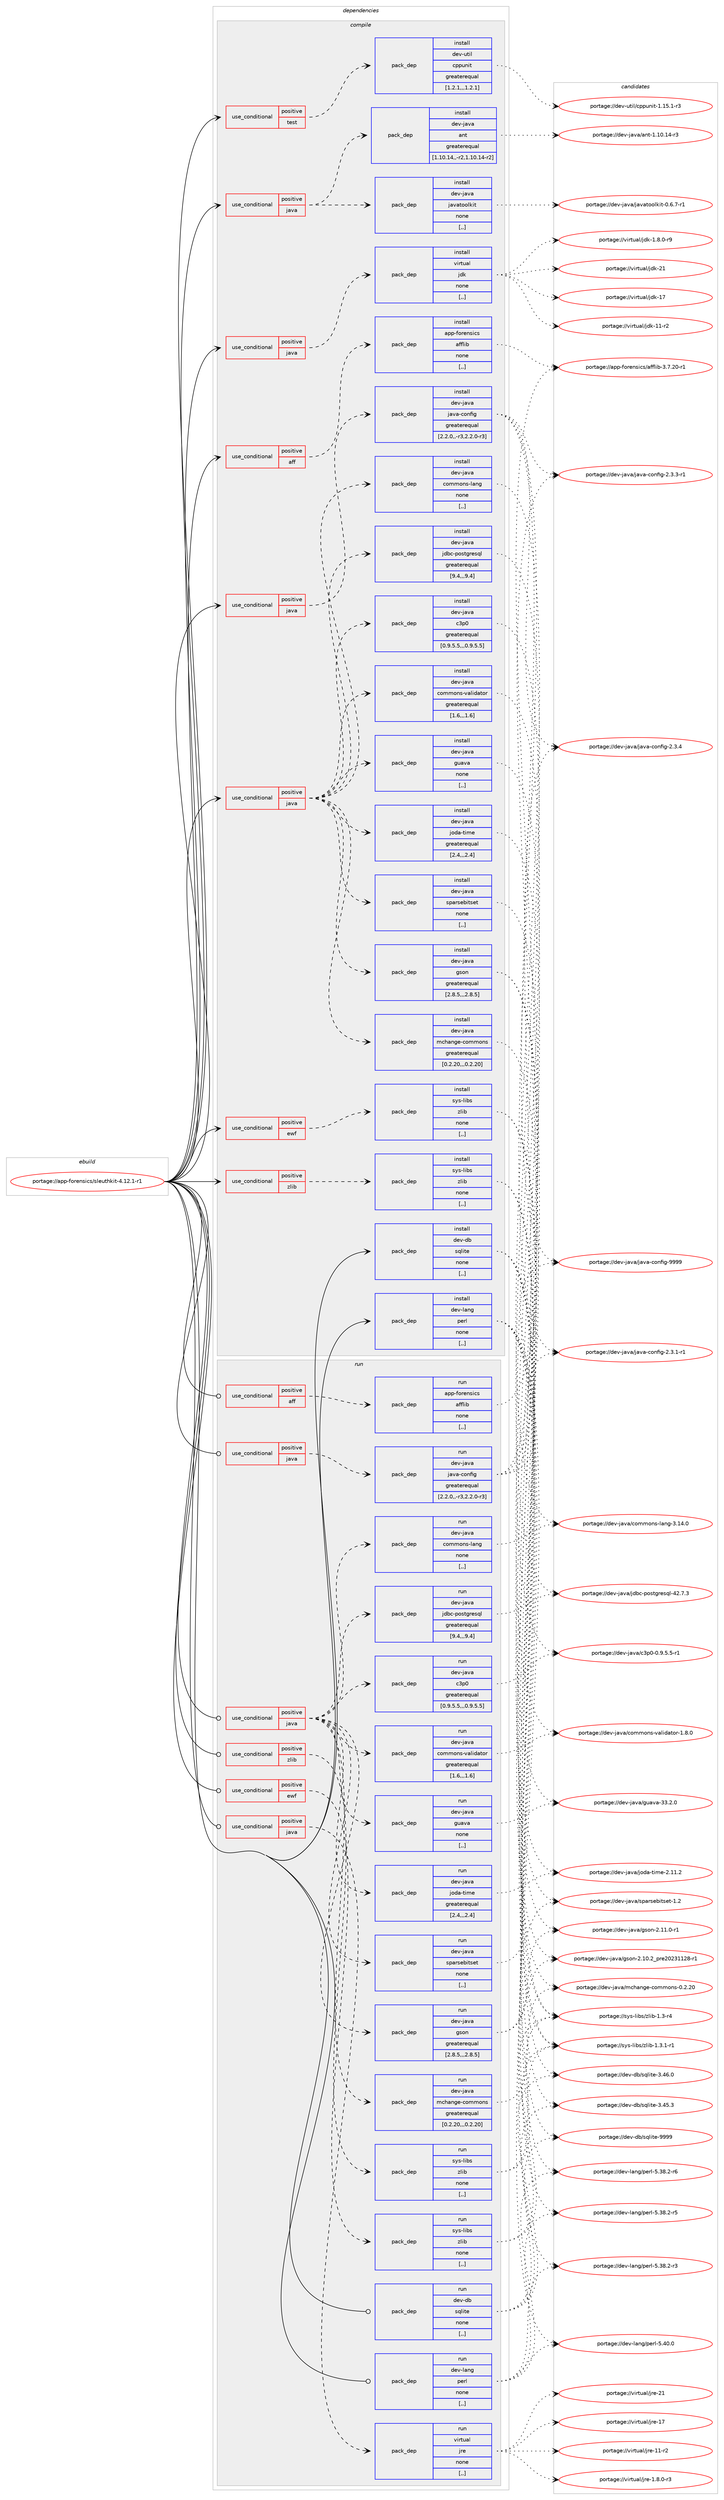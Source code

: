 digraph prolog {

# *************
# Graph options
# *************

newrank=true;
concentrate=true;
compound=true;
graph [rankdir=LR,fontname=Helvetica,fontsize=10,ranksep=1.5];#, ranksep=2.5, nodesep=0.2];
edge  [arrowhead=vee];
node  [fontname=Helvetica,fontsize=10];

# **********
# The ebuild
# **********

subgraph cluster_leftcol {
color=gray;
rank=same;
label=<<i>ebuild</i>>;
id [label="portage://app-forensics/sleuthkit-4.12.1-r1", color=red, width=4, href="../app-forensics/sleuthkit-4.12.1-r1.svg"];
}

# ****************
# The dependencies
# ****************

subgraph cluster_midcol {
color=gray;
label=<<i>dependencies</i>>;
subgraph cluster_compile {
fillcolor="#eeeeee";
style=filled;
label=<<i>compile</i>>;
subgraph cond10599 {
dependency35868 [label=<<TABLE BORDER="0" CELLBORDER="1" CELLSPACING="0" CELLPADDING="4"><TR><TD ROWSPAN="3" CELLPADDING="10">use_conditional</TD></TR><TR><TD>positive</TD></TR><TR><TD>aff</TD></TR></TABLE>>, shape=none, color=red];
subgraph pack24916 {
dependency35869 [label=<<TABLE BORDER="0" CELLBORDER="1" CELLSPACING="0" CELLPADDING="4" WIDTH="220"><TR><TD ROWSPAN="6" CELLPADDING="30">pack_dep</TD></TR><TR><TD WIDTH="110">install</TD></TR><TR><TD>app-forensics</TD></TR><TR><TD>afflib</TD></TR><TR><TD>none</TD></TR><TR><TD>[,,]</TD></TR></TABLE>>, shape=none, color=blue];
}
dependency35868:e -> dependency35869:w [weight=20,style="dashed",arrowhead="vee"];
}
id:e -> dependency35868:w [weight=20,style="solid",arrowhead="vee"];
subgraph cond10600 {
dependency35870 [label=<<TABLE BORDER="0" CELLBORDER="1" CELLSPACING="0" CELLPADDING="4"><TR><TD ROWSPAN="3" CELLPADDING="10">use_conditional</TD></TR><TR><TD>positive</TD></TR><TR><TD>ewf</TD></TR></TABLE>>, shape=none, color=red];
subgraph pack24917 {
dependency35871 [label=<<TABLE BORDER="0" CELLBORDER="1" CELLSPACING="0" CELLPADDING="4" WIDTH="220"><TR><TD ROWSPAN="6" CELLPADDING="30">pack_dep</TD></TR><TR><TD WIDTH="110">install</TD></TR><TR><TD>sys-libs</TD></TR><TR><TD>zlib</TD></TR><TR><TD>none</TD></TR><TR><TD>[,,]</TD></TR></TABLE>>, shape=none, color=blue];
}
dependency35870:e -> dependency35871:w [weight=20,style="dashed",arrowhead="vee"];
}
id:e -> dependency35870:w [weight=20,style="solid",arrowhead="vee"];
subgraph cond10601 {
dependency35872 [label=<<TABLE BORDER="0" CELLBORDER="1" CELLSPACING="0" CELLPADDING="4"><TR><TD ROWSPAN="3" CELLPADDING="10">use_conditional</TD></TR><TR><TD>positive</TD></TR><TR><TD>java</TD></TR></TABLE>>, shape=none, color=red];
subgraph pack24918 {
dependency35873 [label=<<TABLE BORDER="0" CELLBORDER="1" CELLSPACING="0" CELLPADDING="4" WIDTH="220"><TR><TD ROWSPAN="6" CELLPADDING="30">pack_dep</TD></TR><TR><TD WIDTH="110">install</TD></TR><TR><TD>dev-java</TD></TR><TR><TD>ant</TD></TR><TR><TD>greaterequal</TD></TR><TR><TD>[1.10.14,,-r2,1.10.14-r2]</TD></TR></TABLE>>, shape=none, color=blue];
}
dependency35872:e -> dependency35873:w [weight=20,style="dashed",arrowhead="vee"];
subgraph pack24919 {
dependency35874 [label=<<TABLE BORDER="0" CELLBORDER="1" CELLSPACING="0" CELLPADDING="4" WIDTH="220"><TR><TD ROWSPAN="6" CELLPADDING="30">pack_dep</TD></TR><TR><TD WIDTH="110">install</TD></TR><TR><TD>dev-java</TD></TR><TR><TD>javatoolkit</TD></TR><TR><TD>none</TD></TR><TR><TD>[,,]</TD></TR></TABLE>>, shape=none, color=blue];
}
dependency35872:e -> dependency35874:w [weight=20,style="dashed",arrowhead="vee"];
}
id:e -> dependency35872:w [weight=20,style="solid",arrowhead="vee"];
subgraph cond10602 {
dependency35875 [label=<<TABLE BORDER="0" CELLBORDER="1" CELLSPACING="0" CELLPADDING="4"><TR><TD ROWSPAN="3" CELLPADDING="10">use_conditional</TD></TR><TR><TD>positive</TD></TR><TR><TD>java</TD></TR></TABLE>>, shape=none, color=red];
subgraph pack24920 {
dependency35876 [label=<<TABLE BORDER="0" CELLBORDER="1" CELLSPACING="0" CELLPADDING="4" WIDTH="220"><TR><TD ROWSPAN="6" CELLPADDING="30">pack_dep</TD></TR><TR><TD WIDTH="110">install</TD></TR><TR><TD>dev-java</TD></TR><TR><TD>c3p0</TD></TR><TR><TD>greaterequal</TD></TR><TR><TD>[0.9.5.5,,,0.9.5.5]</TD></TR></TABLE>>, shape=none, color=blue];
}
dependency35875:e -> dependency35876:w [weight=20,style="dashed",arrowhead="vee"];
subgraph pack24921 {
dependency35877 [label=<<TABLE BORDER="0" CELLBORDER="1" CELLSPACING="0" CELLPADDING="4" WIDTH="220"><TR><TD ROWSPAN="6" CELLPADDING="30">pack_dep</TD></TR><TR><TD WIDTH="110">install</TD></TR><TR><TD>dev-java</TD></TR><TR><TD>commons-lang</TD></TR><TR><TD>none</TD></TR><TR><TD>[,,]</TD></TR></TABLE>>, shape=none, color=blue];
}
dependency35875:e -> dependency35877:w [weight=20,style="dashed",arrowhead="vee"];
subgraph pack24922 {
dependency35878 [label=<<TABLE BORDER="0" CELLBORDER="1" CELLSPACING="0" CELLPADDING="4" WIDTH="220"><TR><TD ROWSPAN="6" CELLPADDING="30">pack_dep</TD></TR><TR><TD WIDTH="110">install</TD></TR><TR><TD>dev-java</TD></TR><TR><TD>commons-validator</TD></TR><TR><TD>greaterequal</TD></TR><TR><TD>[1.6,,,1.6]</TD></TR></TABLE>>, shape=none, color=blue];
}
dependency35875:e -> dependency35878:w [weight=20,style="dashed",arrowhead="vee"];
subgraph pack24923 {
dependency35879 [label=<<TABLE BORDER="0" CELLBORDER="1" CELLSPACING="0" CELLPADDING="4" WIDTH="220"><TR><TD ROWSPAN="6" CELLPADDING="30">pack_dep</TD></TR><TR><TD WIDTH="110">install</TD></TR><TR><TD>dev-java</TD></TR><TR><TD>gson</TD></TR><TR><TD>greaterequal</TD></TR><TR><TD>[2.8.5,,,2.8.5]</TD></TR></TABLE>>, shape=none, color=blue];
}
dependency35875:e -> dependency35879:w [weight=20,style="dashed",arrowhead="vee"];
subgraph pack24924 {
dependency35880 [label=<<TABLE BORDER="0" CELLBORDER="1" CELLSPACING="0" CELLPADDING="4" WIDTH="220"><TR><TD ROWSPAN="6" CELLPADDING="30">pack_dep</TD></TR><TR><TD WIDTH="110">install</TD></TR><TR><TD>dev-java</TD></TR><TR><TD>guava</TD></TR><TR><TD>none</TD></TR><TR><TD>[,,]</TD></TR></TABLE>>, shape=none, color=blue];
}
dependency35875:e -> dependency35880:w [weight=20,style="dashed",arrowhead="vee"];
subgraph pack24925 {
dependency35881 [label=<<TABLE BORDER="0" CELLBORDER="1" CELLSPACING="0" CELLPADDING="4" WIDTH="220"><TR><TD ROWSPAN="6" CELLPADDING="30">pack_dep</TD></TR><TR><TD WIDTH="110">install</TD></TR><TR><TD>dev-java</TD></TR><TR><TD>jdbc-postgresql</TD></TR><TR><TD>greaterequal</TD></TR><TR><TD>[9.4,,,9.4]</TD></TR></TABLE>>, shape=none, color=blue];
}
dependency35875:e -> dependency35881:w [weight=20,style="dashed",arrowhead="vee"];
subgraph pack24926 {
dependency35882 [label=<<TABLE BORDER="0" CELLBORDER="1" CELLSPACING="0" CELLPADDING="4" WIDTH="220"><TR><TD ROWSPAN="6" CELLPADDING="30">pack_dep</TD></TR><TR><TD WIDTH="110">install</TD></TR><TR><TD>dev-java</TD></TR><TR><TD>joda-time</TD></TR><TR><TD>greaterequal</TD></TR><TR><TD>[2.4,,,2.4]</TD></TR></TABLE>>, shape=none, color=blue];
}
dependency35875:e -> dependency35882:w [weight=20,style="dashed",arrowhead="vee"];
subgraph pack24927 {
dependency35883 [label=<<TABLE BORDER="0" CELLBORDER="1" CELLSPACING="0" CELLPADDING="4" WIDTH="220"><TR><TD ROWSPAN="6" CELLPADDING="30">pack_dep</TD></TR><TR><TD WIDTH="110">install</TD></TR><TR><TD>dev-java</TD></TR><TR><TD>mchange-commons</TD></TR><TR><TD>greaterequal</TD></TR><TR><TD>[0.2.20,,,0.2.20]</TD></TR></TABLE>>, shape=none, color=blue];
}
dependency35875:e -> dependency35883:w [weight=20,style="dashed",arrowhead="vee"];
subgraph pack24928 {
dependency35884 [label=<<TABLE BORDER="0" CELLBORDER="1" CELLSPACING="0" CELLPADDING="4" WIDTH="220"><TR><TD ROWSPAN="6" CELLPADDING="30">pack_dep</TD></TR><TR><TD WIDTH="110">install</TD></TR><TR><TD>dev-java</TD></TR><TR><TD>sparsebitset</TD></TR><TR><TD>none</TD></TR><TR><TD>[,,]</TD></TR></TABLE>>, shape=none, color=blue];
}
dependency35875:e -> dependency35884:w [weight=20,style="dashed",arrowhead="vee"];
}
id:e -> dependency35875:w [weight=20,style="solid",arrowhead="vee"];
subgraph cond10603 {
dependency35885 [label=<<TABLE BORDER="0" CELLBORDER="1" CELLSPACING="0" CELLPADDING="4"><TR><TD ROWSPAN="3" CELLPADDING="10">use_conditional</TD></TR><TR><TD>positive</TD></TR><TR><TD>java</TD></TR></TABLE>>, shape=none, color=red];
subgraph pack24929 {
dependency35886 [label=<<TABLE BORDER="0" CELLBORDER="1" CELLSPACING="0" CELLPADDING="4" WIDTH="220"><TR><TD ROWSPAN="6" CELLPADDING="30">pack_dep</TD></TR><TR><TD WIDTH="110">install</TD></TR><TR><TD>dev-java</TD></TR><TR><TD>java-config</TD></TR><TR><TD>greaterequal</TD></TR><TR><TD>[2.2.0,,-r3,2.2.0-r3]</TD></TR></TABLE>>, shape=none, color=blue];
}
dependency35885:e -> dependency35886:w [weight=20,style="dashed",arrowhead="vee"];
}
id:e -> dependency35885:w [weight=20,style="solid",arrowhead="vee"];
subgraph cond10604 {
dependency35887 [label=<<TABLE BORDER="0" CELLBORDER="1" CELLSPACING="0" CELLPADDING="4"><TR><TD ROWSPAN="3" CELLPADDING="10">use_conditional</TD></TR><TR><TD>positive</TD></TR><TR><TD>java</TD></TR></TABLE>>, shape=none, color=red];
subgraph pack24930 {
dependency35888 [label=<<TABLE BORDER="0" CELLBORDER="1" CELLSPACING="0" CELLPADDING="4" WIDTH="220"><TR><TD ROWSPAN="6" CELLPADDING="30">pack_dep</TD></TR><TR><TD WIDTH="110">install</TD></TR><TR><TD>virtual</TD></TR><TR><TD>jdk</TD></TR><TR><TD>none</TD></TR><TR><TD>[,,]</TD></TR></TABLE>>, shape=none, color=blue];
}
dependency35887:e -> dependency35888:w [weight=20,style="dashed",arrowhead="vee"];
}
id:e -> dependency35887:w [weight=20,style="solid",arrowhead="vee"];
subgraph cond10605 {
dependency35889 [label=<<TABLE BORDER="0" CELLBORDER="1" CELLSPACING="0" CELLPADDING="4"><TR><TD ROWSPAN="3" CELLPADDING="10">use_conditional</TD></TR><TR><TD>positive</TD></TR><TR><TD>test</TD></TR></TABLE>>, shape=none, color=red];
subgraph pack24931 {
dependency35890 [label=<<TABLE BORDER="0" CELLBORDER="1" CELLSPACING="0" CELLPADDING="4" WIDTH="220"><TR><TD ROWSPAN="6" CELLPADDING="30">pack_dep</TD></TR><TR><TD WIDTH="110">install</TD></TR><TR><TD>dev-util</TD></TR><TR><TD>cppunit</TD></TR><TR><TD>greaterequal</TD></TR><TR><TD>[1.2.1,,,1.2.1]</TD></TR></TABLE>>, shape=none, color=blue];
}
dependency35889:e -> dependency35890:w [weight=20,style="dashed",arrowhead="vee"];
}
id:e -> dependency35889:w [weight=20,style="solid",arrowhead="vee"];
subgraph cond10606 {
dependency35891 [label=<<TABLE BORDER="0" CELLBORDER="1" CELLSPACING="0" CELLPADDING="4"><TR><TD ROWSPAN="3" CELLPADDING="10">use_conditional</TD></TR><TR><TD>positive</TD></TR><TR><TD>zlib</TD></TR></TABLE>>, shape=none, color=red];
subgraph pack24932 {
dependency35892 [label=<<TABLE BORDER="0" CELLBORDER="1" CELLSPACING="0" CELLPADDING="4" WIDTH="220"><TR><TD ROWSPAN="6" CELLPADDING="30">pack_dep</TD></TR><TR><TD WIDTH="110">install</TD></TR><TR><TD>sys-libs</TD></TR><TR><TD>zlib</TD></TR><TR><TD>none</TD></TR><TR><TD>[,,]</TD></TR></TABLE>>, shape=none, color=blue];
}
dependency35891:e -> dependency35892:w [weight=20,style="dashed",arrowhead="vee"];
}
id:e -> dependency35891:w [weight=20,style="solid",arrowhead="vee"];
subgraph pack24933 {
dependency35893 [label=<<TABLE BORDER="0" CELLBORDER="1" CELLSPACING="0" CELLPADDING="4" WIDTH="220"><TR><TD ROWSPAN="6" CELLPADDING="30">pack_dep</TD></TR><TR><TD WIDTH="110">install</TD></TR><TR><TD>dev-db</TD></TR><TR><TD>sqlite</TD></TR><TR><TD>none</TD></TR><TR><TD>[,,]</TD></TR></TABLE>>, shape=none, color=blue];
}
id:e -> dependency35893:w [weight=20,style="solid",arrowhead="vee"];
subgraph pack24934 {
dependency35894 [label=<<TABLE BORDER="0" CELLBORDER="1" CELLSPACING="0" CELLPADDING="4" WIDTH="220"><TR><TD ROWSPAN="6" CELLPADDING="30">pack_dep</TD></TR><TR><TD WIDTH="110">install</TD></TR><TR><TD>dev-lang</TD></TR><TR><TD>perl</TD></TR><TR><TD>none</TD></TR><TR><TD>[,,]</TD></TR></TABLE>>, shape=none, color=blue];
}
id:e -> dependency35894:w [weight=20,style="solid",arrowhead="vee"];
}
subgraph cluster_compileandrun {
fillcolor="#eeeeee";
style=filled;
label=<<i>compile and run</i>>;
}
subgraph cluster_run {
fillcolor="#eeeeee";
style=filled;
label=<<i>run</i>>;
subgraph cond10607 {
dependency35895 [label=<<TABLE BORDER="0" CELLBORDER="1" CELLSPACING="0" CELLPADDING="4"><TR><TD ROWSPAN="3" CELLPADDING="10">use_conditional</TD></TR><TR><TD>positive</TD></TR><TR><TD>aff</TD></TR></TABLE>>, shape=none, color=red];
subgraph pack24935 {
dependency35896 [label=<<TABLE BORDER="0" CELLBORDER="1" CELLSPACING="0" CELLPADDING="4" WIDTH="220"><TR><TD ROWSPAN="6" CELLPADDING="30">pack_dep</TD></TR><TR><TD WIDTH="110">run</TD></TR><TR><TD>app-forensics</TD></TR><TR><TD>afflib</TD></TR><TR><TD>none</TD></TR><TR><TD>[,,]</TD></TR></TABLE>>, shape=none, color=blue];
}
dependency35895:e -> dependency35896:w [weight=20,style="dashed",arrowhead="vee"];
}
id:e -> dependency35895:w [weight=20,style="solid",arrowhead="odot"];
subgraph cond10608 {
dependency35897 [label=<<TABLE BORDER="0" CELLBORDER="1" CELLSPACING="0" CELLPADDING="4"><TR><TD ROWSPAN="3" CELLPADDING="10">use_conditional</TD></TR><TR><TD>positive</TD></TR><TR><TD>ewf</TD></TR></TABLE>>, shape=none, color=red];
subgraph pack24936 {
dependency35898 [label=<<TABLE BORDER="0" CELLBORDER="1" CELLSPACING="0" CELLPADDING="4" WIDTH="220"><TR><TD ROWSPAN="6" CELLPADDING="30">pack_dep</TD></TR><TR><TD WIDTH="110">run</TD></TR><TR><TD>sys-libs</TD></TR><TR><TD>zlib</TD></TR><TR><TD>none</TD></TR><TR><TD>[,,]</TD></TR></TABLE>>, shape=none, color=blue];
}
dependency35897:e -> dependency35898:w [weight=20,style="dashed",arrowhead="vee"];
}
id:e -> dependency35897:w [weight=20,style="solid",arrowhead="odot"];
subgraph cond10609 {
dependency35899 [label=<<TABLE BORDER="0" CELLBORDER="1" CELLSPACING="0" CELLPADDING="4"><TR><TD ROWSPAN="3" CELLPADDING="10">use_conditional</TD></TR><TR><TD>positive</TD></TR><TR><TD>java</TD></TR></TABLE>>, shape=none, color=red];
subgraph pack24937 {
dependency35900 [label=<<TABLE BORDER="0" CELLBORDER="1" CELLSPACING="0" CELLPADDING="4" WIDTH="220"><TR><TD ROWSPAN="6" CELLPADDING="30">pack_dep</TD></TR><TR><TD WIDTH="110">run</TD></TR><TR><TD>dev-java</TD></TR><TR><TD>c3p0</TD></TR><TR><TD>greaterequal</TD></TR><TR><TD>[0.9.5.5,,,0.9.5.5]</TD></TR></TABLE>>, shape=none, color=blue];
}
dependency35899:e -> dependency35900:w [weight=20,style="dashed",arrowhead="vee"];
subgraph pack24938 {
dependency35901 [label=<<TABLE BORDER="0" CELLBORDER="1" CELLSPACING="0" CELLPADDING="4" WIDTH="220"><TR><TD ROWSPAN="6" CELLPADDING="30">pack_dep</TD></TR><TR><TD WIDTH="110">run</TD></TR><TR><TD>dev-java</TD></TR><TR><TD>commons-lang</TD></TR><TR><TD>none</TD></TR><TR><TD>[,,]</TD></TR></TABLE>>, shape=none, color=blue];
}
dependency35899:e -> dependency35901:w [weight=20,style="dashed",arrowhead="vee"];
subgraph pack24939 {
dependency35902 [label=<<TABLE BORDER="0" CELLBORDER="1" CELLSPACING="0" CELLPADDING="4" WIDTH="220"><TR><TD ROWSPAN="6" CELLPADDING="30">pack_dep</TD></TR><TR><TD WIDTH="110">run</TD></TR><TR><TD>dev-java</TD></TR><TR><TD>commons-validator</TD></TR><TR><TD>greaterequal</TD></TR><TR><TD>[1.6,,,1.6]</TD></TR></TABLE>>, shape=none, color=blue];
}
dependency35899:e -> dependency35902:w [weight=20,style="dashed",arrowhead="vee"];
subgraph pack24940 {
dependency35903 [label=<<TABLE BORDER="0" CELLBORDER="1" CELLSPACING="0" CELLPADDING="4" WIDTH="220"><TR><TD ROWSPAN="6" CELLPADDING="30">pack_dep</TD></TR><TR><TD WIDTH="110">run</TD></TR><TR><TD>dev-java</TD></TR><TR><TD>gson</TD></TR><TR><TD>greaterequal</TD></TR><TR><TD>[2.8.5,,,2.8.5]</TD></TR></TABLE>>, shape=none, color=blue];
}
dependency35899:e -> dependency35903:w [weight=20,style="dashed",arrowhead="vee"];
subgraph pack24941 {
dependency35904 [label=<<TABLE BORDER="0" CELLBORDER="1" CELLSPACING="0" CELLPADDING="4" WIDTH="220"><TR><TD ROWSPAN="6" CELLPADDING="30">pack_dep</TD></TR><TR><TD WIDTH="110">run</TD></TR><TR><TD>dev-java</TD></TR><TR><TD>guava</TD></TR><TR><TD>none</TD></TR><TR><TD>[,,]</TD></TR></TABLE>>, shape=none, color=blue];
}
dependency35899:e -> dependency35904:w [weight=20,style="dashed",arrowhead="vee"];
subgraph pack24942 {
dependency35905 [label=<<TABLE BORDER="0" CELLBORDER="1" CELLSPACING="0" CELLPADDING="4" WIDTH="220"><TR><TD ROWSPAN="6" CELLPADDING="30">pack_dep</TD></TR><TR><TD WIDTH="110">run</TD></TR><TR><TD>dev-java</TD></TR><TR><TD>jdbc-postgresql</TD></TR><TR><TD>greaterequal</TD></TR><TR><TD>[9.4,,,9.4]</TD></TR></TABLE>>, shape=none, color=blue];
}
dependency35899:e -> dependency35905:w [weight=20,style="dashed",arrowhead="vee"];
subgraph pack24943 {
dependency35906 [label=<<TABLE BORDER="0" CELLBORDER="1" CELLSPACING="0" CELLPADDING="4" WIDTH="220"><TR><TD ROWSPAN="6" CELLPADDING="30">pack_dep</TD></TR><TR><TD WIDTH="110">run</TD></TR><TR><TD>dev-java</TD></TR><TR><TD>joda-time</TD></TR><TR><TD>greaterequal</TD></TR><TR><TD>[2.4,,,2.4]</TD></TR></TABLE>>, shape=none, color=blue];
}
dependency35899:e -> dependency35906:w [weight=20,style="dashed",arrowhead="vee"];
subgraph pack24944 {
dependency35907 [label=<<TABLE BORDER="0" CELLBORDER="1" CELLSPACING="0" CELLPADDING="4" WIDTH="220"><TR><TD ROWSPAN="6" CELLPADDING="30">pack_dep</TD></TR><TR><TD WIDTH="110">run</TD></TR><TR><TD>dev-java</TD></TR><TR><TD>mchange-commons</TD></TR><TR><TD>greaterequal</TD></TR><TR><TD>[0.2.20,,,0.2.20]</TD></TR></TABLE>>, shape=none, color=blue];
}
dependency35899:e -> dependency35907:w [weight=20,style="dashed",arrowhead="vee"];
subgraph pack24945 {
dependency35908 [label=<<TABLE BORDER="0" CELLBORDER="1" CELLSPACING="0" CELLPADDING="4" WIDTH="220"><TR><TD ROWSPAN="6" CELLPADDING="30">pack_dep</TD></TR><TR><TD WIDTH="110">run</TD></TR><TR><TD>dev-java</TD></TR><TR><TD>sparsebitset</TD></TR><TR><TD>none</TD></TR><TR><TD>[,,]</TD></TR></TABLE>>, shape=none, color=blue];
}
dependency35899:e -> dependency35908:w [weight=20,style="dashed",arrowhead="vee"];
}
id:e -> dependency35899:w [weight=20,style="solid",arrowhead="odot"];
subgraph cond10610 {
dependency35909 [label=<<TABLE BORDER="0" CELLBORDER="1" CELLSPACING="0" CELLPADDING="4"><TR><TD ROWSPAN="3" CELLPADDING="10">use_conditional</TD></TR><TR><TD>positive</TD></TR><TR><TD>java</TD></TR></TABLE>>, shape=none, color=red];
subgraph pack24946 {
dependency35910 [label=<<TABLE BORDER="0" CELLBORDER="1" CELLSPACING="0" CELLPADDING="4" WIDTH="220"><TR><TD ROWSPAN="6" CELLPADDING="30">pack_dep</TD></TR><TR><TD WIDTH="110">run</TD></TR><TR><TD>dev-java</TD></TR><TR><TD>java-config</TD></TR><TR><TD>greaterequal</TD></TR><TR><TD>[2.2.0,,-r3,2.2.0-r3]</TD></TR></TABLE>>, shape=none, color=blue];
}
dependency35909:e -> dependency35910:w [weight=20,style="dashed",arrowhead="vee"];
}
id:e -> dependency35909:w [weight=20,style="solid",arrowhead="odot"];
subgraph cond10611 {
dependency35911 [label=<<TABLE BORDER="0" CELLBORDER="1" CELLSPACING="0" CELLPADDING="4"><TR><TD ROWSPAN="3" CELLPADDING="10">use_conditional</TD></TR><TR><TD>positive</TD></TR><TR><TD>java</TD></TR></TABLE>>, shape=none, color=red];
subgraph pack24947 {
dependency35912 [label=<<TABLE BORDER="0" CELLBORDER="1" CELLSPACING="0" CELLPADDING="4" WIDTH="220"><TR><TD ROWSPAN="6" CELLPADDING="30">pack_dep</TD></TR><TR><TD WIDTH="110">run</TD></TR><TR><TD>virtual</TD></TR><TR><TD>jre</TD></TR><TR><TD>none</TD></TR><TR><TD>[,,]</TD></TR></TABLE>>, shape=none, color=blue];
}
dependency35911:e -> dependency35912:w [weight=20,style="dashed",arrowhead="vee"];
}
id:e -> dependency35911:w [weight=20,style="solid",arrowhead="odot"];
subgraph cond10612 {
dependency35913 [label=<<TABLE BORDER="0" CELLBORDER="1" CELLSPACING="0" CELLPADDING="4"><TR><TD ROWSPAN="3" CELLPADDING="10">use_conditional</TD></TR><TR><TD>positive</TD></TR><TR><TD>zlib</TD></TR></TABLE>>, shape=none, color=red];
subgraph pack24948 {
dependency35914 [label=<<TABLE BORDER="0" CELLBORDER="1" CELLSPACING="0" CELLPADDING="4" WIDTH="220"><TR><TD ROWSPAN="6" CELLPADDING="30">pack_dep</TD></TR><TR><TD WIDTH="110">run</TD></TR><TR><TD>sys-libs</TD></TR><TR><TD>zlib</TD></TR><TR><TD>none</TD></TR><TR><TD>[,,]</TD></TR></TABLE>>, shape=none, color=blue];
}
dependency35913:e -> dependency35914:w [weight=20,style="dashed",arrowhead="vee"];
}
id:e -> dependency35913:w [weight=20,style="solid",arrowhead="odot"];
subgraph pack24949 {
dependency35915 [label=<<TABLE BORDER="0" CELLBORDER="1" CELLSPACING="0" CELLPADDING="4" WIDTH="220"><TR><TD ROWSPAN="6" CELLPADDING="30">pack_dep</TD></TR><TR><TD WIDTH="110">run</TD></TR><TR><TD>dev-db</TD></TR><TR><TD>sqlite</TD></TR><TR><TD>none</TD></TR><TR><TD>[,,]</TD></TR></TABLE>>, shape=none, color=blue];
}
id:e -> dependency35915:w [weight=20,style="solid",arrowhead="odot"];
subgraph pack24950 {
dependency35916 [label=<<TABLE BORDER="0" CELLBORDER="1" CELLSPACING="0" CELLPADDING="4" WIDTH="220"><TR><TD ROWSPAN="6" CELLPADDING="30">pack_dep</TD></TR><TR><TD WIDTH="110">run</TD></TR><TR><TD>dev-lang</TD></TR><TR><TD>perl</TD></TR><TR><TD>none</TD></TR><TR><TD>[,,]</TD></TR></TABLE>>, shape=none, color=blue];
}
id:e -> dependency35916:w [weight=20,style="solid",arrowhead="odot"];
}
}

# **************
# The candidates
# **************

subgraph cluster_choices {
rank=same;
color=gray;
label=<<i>candidates</i>>;

subgraph choice24916 {
color=black;
nodesep=1;
choice971121124510211111410111011510599115479710210210810598455146554650484511449 [label="portage://app-forensics/afflib-3.7.20-r1", color=red, width=4,href="../app-forensics/afflib-3.7.20-r1.svg"];
dependency35869:e -> choice971121124510211111410111011510599115479710210210810598455146554650484511449:w [style=dotted,weight="100"];
}
subgraph choice24917 {
color=black;
nodesep=1;
choice115121115451081059811547122108105984549465146494511449 [label="portage://sys-libs/zlib-1.3.1-r1", color=red, width=4,href="../sys-libs/zlib-1.3.1-r1.svg"];
choice11512111545108105981154712210810598454946514511452 [label="portage://sys-libs/zlib-1.3-r4", color=red, width=4,href="../sys-libs/zlib-1.3-r4.svg"];
dependency35871:e -> choice115121115451081059811547122108105984549465146494511449:w [style=dotted,weight="100"];
dependency35871:e -> choice11512111545108105981154712210810598454946514511452:w [style=dotted,weight="100"];
}
subgraph choice24918 {
color=black;
nodesep=1;
choice100101118451069711897479711011645494649484649524511451 [label="portage://dev-java/ant-1.10.14-r3", color=red, width=4,href="../dev-java/ant-1.10.14-r3.svg"];
dependency35873:e -> choice100101118451069711897479711011645494649484649524511451:w [style=dotted,weight="100"];
}
subgraph choice24919 {
color=black;
nodesep=1;
choice1001011184510697118974710697118971161111111081071051164548465446554511449 [label="portage://dev-java/javatoolkit-0.6.7-r1", color=red, width=4,href="../dev-java/javatoolkit-0.6.7-r1.svg"];
dependency35874:e -> choice1001011184510697118974710697118971161111111081071051164548465446554511449:w [style=dotted,weight="100"];
}
subgraph choice24920 {
color=black;
nodesep=1;
choice1001011184510697118974799511124845484657465346534511449 [label="portage://dev-java/c3p0-0.9.5.5-r1", color=red, width=4,href="../dev-java/c3p0-0.9.5.5-r1.svg"];
dependency35876:e -> choice1001011184510697118974799511124845484657465346534511449:w [style=dotted,weight="100"];
}
subgraph choice24921 {
color=black;
nodesep=1;
choice1001011184510697118974799111109109111110115451089711010345514649524648 [label="portage://dev-java/commons-lang-3.14.0", color=red, width=4,href="../dev-java/commons-lang-3.14.0.svg"];
dependency35877:e -> choice1001011184510697118974799111109109111110115451089711010345514649524648:w [style=dotted,weight="100"];
}
subgraph choice24922 {
color=black;
nodesep=1;
choice1001011184510697118974799111109109111110115451189710810510097116111114454946564648 [label="portage://dev-java/commons-validator-1.8.0", color=red, width=4,href="../dev-java/commons-validator-1.8.0.svg"];
dependency35878:e -> choice1001011184510697118974799111109109111110115451189710810510097116111114454946564648:w [style=dotted,weight="100"];
}
subgraph choice24923 {
color=black;
nodesep=1;
choice10010111845106971189747103115111110455046494946484511449 [label="portage://dev-java/gson-2.11.0-r1", color=red, width=4,href="../dev-java/gson-2.11.0-r1.svg"];
choice10010111845106971189747103115111110455046494846509511211410150485051494950564511449 [label="portage://dev-java/gson-2.10.2_pre20231128-r1", color=red, width=4,href="../dev-java/gson-2.10.2_pre20231128-r1.svg"];
dependency35879:e -> choice10010111845106971189747103115111110455046494946484511449:w [style=dotted,weight="100"];
dependency35879:e -> choice10010111845106971189747103115111110455046494846509511211410150485051494950564511449:w [style=dotted,weight="100"];
}
subgraph choice24924 {
color=black;
nodesep=1;
choice10010111845106971189747103117971189745515146504648 [label="portage://dev-java/guava-33.2.0", color=red, width=4,href="../dev-java/guava-33.2.0.svg"];
dependency35880:e -> choice10010111845106971189747103117971189745515146504648:w [style=dotted,weight="100"];
}
subgraph choice24925 {
color=black;
nodesep=1;
choice1001011184510697118974710610098994511211111511610311410111511310845525046554651 [label="portage://dev-java/jdbc-postgresql-42.7.3", color=red, width=4,href="../dev-java/jdbc-postgresql-42.7.3.svg"];
dependency35881:e -> choice1001011184510697118974710610098994511211111511610311410111511310845525046554651:w [style=dotted,weight="100"];
}
subgraph choice24926 {
color=black;
nodesep=1;
choice10010111845106971189747106111100974511610510910145504649494650 [label="portage://dev-java/joda-time-2.11.2", color=red, width=4,href="../dev-java/joda-time-2.11.2.svg"];
dependency35882:e -> choice10010111845106971189747106111100974511610510910145504649494650:w [style=dotted,weight="100"];
}
subgraph choice24927 {
color=black;
nodesep=1;
choice100101118451069711897471099910497110103101459911110910911111011545484650465048 [label="portage://dev-java/mchange-commons-0.2.20", color=red, width=4,href="../dev-java/mchange-commons-0.2.20.svg"];
dependency35883:e -> choice100101118451069711897471099910497110103101459911110910911111011545484650465048:w [style=dotted,weight="100"];
}
subgraph choice24928 {
color=black;
nodesep=1;
choice10010111845106971189747115112971141151019810511611510111645494650 [label="portage://dev-java/sparsebitset-1.2", color=red, width=4,href="../dev-java/sparsebitset-1.2.svg"];
dependency35884:e -> choice10010111845106971189747115112971141151019810511611510111645494650:w [style=dotted,weight="100"];
}
subgraph choice24929 {
color=black;
nodesep=1;
choice10010111845106971189747106971189745991111101021051034557575757 [label="portage://dev-java/java-config-9999", color=red, width=4,href="../dev-java/java-config-9999.svg"];
choice1001011184510697118974710697118974599111110102105103455046514652 [label="portage://dev-java/java-config-2.3.4", color=red, width=4,href="../dev-java/java-config-2.3.4.svg"];
choice10010111845106971189747106971189745991111101021051034550465146514511449 [label="portage://dev-java/java-config-2.3.3-r1", color=red, width=4,href="../dev-java/java-config-2.3.3-r1.svg"];
choice10010111845106971189747106971189745991111101021051034550465146494511449 [label="portage://dev-java/java-config-2.3.1-r1", color=red, width=4,href="../dev-java/java-config-2.3.1-r1.svg"];
dependency35886:e -> choice10010111845106971189747106971189745991111101021051034557575757:w [style=dotted,weight="100"];
dependency35886:e -> choice1001011184510697118974710697118974599111110102105103455046514652:w [style=dotted,weight="100"];
dependency35886:e -> choice10010111845106971189747106971189745991111101021051034550465146514511449:w [style=dotted,weight="100"];
dependency35886:e -> choice10010111845106971189747106971189745991111101021051034550465146494511449:w [style=dotted,weight="100"];
}
subgraph choice24930 {
color=black;
nodesep=1;
choice1181051141161179710847106100107455049 [label="portage://virtual/jdk-21", color=red, width=4,href="../virtual/jdk-21.svg"];
choice1181051141161179710847106100107454955 [label="portage://virtual/jdk-17", color=red, width=4,href="../virtual/jdk-17.svg"];
choice11810511411611797108471061001074549494511450 [label="portage://virtual/jdk-11-r2", color=red, width=4,href="../virtual/jdk-11-r2.svg"];
choice11810511411611797108471061001074549465646484511457 [label="portage://virtual/jdk-1.8.0-r9", color=red, width=4,href="../virtual/jdk-1.8.0-r9.svg"];
dependency35888:e -> choice1181051141161179710847106100107455049:w [style=dotted,weight="100"];
dependency35888:e -> choice1181051141161179710847106100107454955:w [style=dotted,weight="100"];
dependency35888:e -> choice11810511411611797108471061001074549494511450:w [style=dotted,weight="100"];
dependency35888:e -> choice11810511411611797108471061001074549465646484511457:w [style=dotted,weight="100"];
}
subgraph choice24931 {
color=black;
nodesep=1;
choice100101118451171161051084799112112117110105116454946495346494511451 [label="portage://dev-util/cppunit-1.15.1-r3", color=red, width=4,href="../dev-util/cppunit-1.15.1-r3.svg"];
dependency35890:e -> choice100101118451171161051084799112112117110105116454946495346494511451:w [style=dotted,weight="100"];
}
subgraph choice24932 {
color=black;
nodesep=1;
choice115121115451081059811547122108105984549465146494511449 [label="portage://sys-libs/zlib-1.3.1-r1", color=red, width=4,href="../sys-libs/zlib-1.3.1-r1.svg"];
choice11512111545108105981154712210810598454946514511452 [label="portage://sys-libs/zlib-1.3-r4", color=red, width=4,href="../sys-libs/zlib-1.3-r4.svg"];
dependency35892:e -> choice115121115451081059811547122108105984549465146494511449:w [style=dotted,weight="100"];
dependency35892:e -> choice11512111545108105981154712210810598454946514511452:w [style=dotted,weight="100"];
}
subgraph choice24933 {
color=black;
nodesep=1;
choice1001011184510098471151131081051161014557575757 [label="portage://dev-db/sqlite-9999", color=red, width=4,href="../dev-db/sqlite-9999.svg"];
choice10010111845100984711511310810511610145514652544648 [label="portage://dev-db/sqlite-3.46.0", color=red, width=4,href="../dev-db/sqlite-3.46.0.svg"];
choice10010111845100984711511310810511610145514652534651 [label="portage://dev-db/sqlite-3.45.3", color=red, width=4,href="../dev-db/sqlite-3.45.3.svg"];
dependency35893:e -> choice1001011184510098471151131081051161014557575757:w [style=dotted,weight="100"];
dependency35893:e -> choice10010111845100984711511310810511610145514652544648:w [style=dotted,weight="100"];
dependency35893:e -> choice10010111845100984711511310810511610145514652534651:w [style=dotted,weight="100"];
}
subgraph choice24934 {
color=black;
nodesep=1;
choice10010111845108971101034711210111410845534652484648 [label="portage://dev-lang/perl-5.40.0", color=red, width=4,href="../dev-lang/perl-5.40.0.svg"];
choice100101118451089711010347112101114108455346515646504511454 [label="portage://dev-lang/perl-5.38.2-r6", color=red, width=4,href="../dev-lang/perl-5.38.2-r6.svg"];
choice100101118451089711010347112101114108455346515646504511453 [label="portage://dev-lang/perl-5.38.2-r5", color=red, width=4,href="../dev-lang/perl-5.38.2-r5.svg"];
choice100101118451089711010347112101114108455346515646504511451 [label="portage://dev-lang/perl-5.38.2-r3", color=red, width=4,href="../dev-lang/perl-5.38.2-r3.svg"];
dependency35894:e -> choice10010111845108971101034711210111410845534652484648:w [style=dotted,weight="100"];
dependency35894:e -> choice100101118451089711010347112101114108455346515646504511454:w [style=dotted,weight="100"];
dependency35894:e -> choice100101118451089711010347112101114108455346515646504511453:w [style=dotted,weight="100"];
dependency35894:e -> choice100101118451089711010347112101114108455346515646504511451:w [style=dotted,weight="100"];
}
subgraph choice24935 {
color=black;
nodesep=1;
choice971121124510211111410111011510599115479710210210810598455146554650484511449 [label="portage://app-forensics/afflib-3.7.20-r1", color=red, width=4,href="../app-forensics/afflib-3.7.20-r1.svg"];
dependency35896:e -> choice971121124510211111410111011510599115479710210210810598455146554650484511449:w [style=dotted,weight="100"];
}
subgraph choice24936 {
color=black;
nodesep=1;
choice115121115451081059811547122108105984549465146494511449 [label="portage://sys-libs/zlib-1.3.1-r1", color=red, width=4,href="../sys-libs/zlib-1.3.1-r1.svg"];
choice11512111545108105981154712210810598454946514511452 [label="portage://sys-libs/zlib-1.3-r4", color=red, width=4,href="../sys-libs/zlib-1.3-r4.svg"];
dependency35898:e -> choice115121115451081059811547122108105984549465146494511449:w [style=dotted,weight="100"];
dependency35898:e -> choice11512111545108105981154712210810598454946514511452:w [style=dotted,weight="100"];
}
subgraph choice24937 {
color=black;
nodesep=1;
choice1001011184510697118974799511124845484657465346534511449 [label="portage://dev-java/c3p0-0.9.5.5-r1", color=red, width=4,href="../dev-java/c3p0-0.9.5.5-r1.svg"];
dependency35900:e -> choice1001011184510697118974799511124845484657465346534511449:w [style=dotted,weight="100"];
}
subgraph choice24938 {
color=black;
nodesep=1;
choice1001011184510697118974799111109109111110115451089711010345514649524648 [label="portage://dev-java/commons-lang-3.14.0", color=red, width=4,href="../dev-java/commons-lang-3.14.0.svg"];
dependency35901:e -> choice1001011184510697118974799111109109111110115451089711010345514649524648:w [style=dotted,weight="100"];
}
subgraph choice24939 {
color=black;
nodesep=1;
choice1001011184510697118974799111109109111110115451189710810510097116111114454946564648 [label="portage://dev-java/commons-validator-1.8.0", color=red, width=4,href="../dev-java/commons-validator-1.8.0.svg"];
dependency35902:e -> choice1001011184510697118974799111109109111110115451189710810510097116111114454946564648:w [style=dotted,weight="100"];
}
subgraph choice24940 {
color=black;
nodesep=1;
choice10010111845106971189747103115111110455046494946484511449 [label="portage://dev-java/gson-2.11.0-r1", color=red, width=4,href="../dev-java/gson-2.11.0-r1.svg"];
choice10010111845106971189747103115111110455046494846509511211410150485051494950564511449 [label="portage://dev-java/gson-2.10.2_pre20231128-r1", color=red, width=4,href="../dev-java/gson-2.10.2_pre20231128-r1.svg"];
dependency35903:e -> choice10010111845106971189747103115111110455046494946484511449:w [style=dotted,weight="100"];
dependency35903:e -> choice10010111845106971189747103115111110455046494846509511211410150485051494950564511449:w [style=dotted,weight="100"];
}
subgraph choice24941 {
color=black;
nodesep=1;
choice10010111845106971189747103117971189745515146504648 [label="portage://dev-java/guava-33.2.0", color=red, width=4,href="../dev-java/guava-33.2.0.svg"];
dependency35904:e -> choice10010111845106971189747103117971189745515146504648:w [style=dotted,weight="100"];
}
subgraph choice24942 {
color=black;
nodesep=1;
choice1001011184510697118974710610098994511211111511610311410111511310845525046554651 [label="portage://dev-java/jdbc-postgresql-42.7.3", color=red, width=4,href="../dev-java/jdbc-postgresql-42.7.3.svg"];
dependency35905:e -> choice1001011184510697118974710610098994511211111511610311410111511310845525046554651:w [style=dotted,weight="100"];
}
subgraph choice24943 {
color=black;
nodesep=1;
choice10010111845106971189747106111100974511610510910145504649494650 [label="portage://dev-java/joda-time-2.11.2", color=red, width=4,href="../dev-java/joda-time-2.11.2.svg"];
dependency35906:e -> choice10010111845106971189747106111100974511610510910145504649494650:w [style=dotted,weight="100"];
}
subgraph choice24944 {
color=black;
nodesep=1;
choice100101118451069711897471099910497110103101459911110910911111011545484650465048 [label="portage://dev-java/mchange-commons-0.2.20", color=red, width=4,href="../dev-java/mchange-commons-0.2.20.svg"];
dependency35907:e -> choice100101118451069711897471099910497110103101459911110910911111011545484650465048:w [style=dotted,weight="100"];
}
subgraph choice24945 {
color=black;
nodesep=1;
choice10010111845106971189747115112971141151019810511611510111645494650 [label="portage://dev-java/sparsebitset-1.2", color=red, width=4,href="../dev-java/sparsebitset-1.2.svg"];
dependency35908:e -> choice10010111845106971189747115112971141151019810511611510111645494650:w [style=dotted,weight="100"];
}
subgraph choice24946 {
color=black;
nodesep=1;
choice10010111845106971189747106971189745991111101021051034557575757 [label="portage://dev-java/java-config-9999", color=red, width=4,href="../dev-java/java-config-9999.svg"];
choice1001011184510697118974710697118974599111110102105103455046514652 [label="portage://dev-java/java-config-2.3.4", color=red, width=4,href="../dev-java/java-config-2.3.4.svg"];
choice10010111845106971189747106971189745991111101021051034550465146514511449 [label="portage://dev-java/java-config-2.3.3-r1", color=red, width=4,href="../dev-java/java-config-2.3.3-r1.svg"];
choice10010111845106971189747106971189745991111101021051034550465146494511449 [label="portage://dev-java/java-config-2.3.1-r1", color=red, width=4,href="../dev-java/java-config-2.3.1-r1.svg"];
dependency35910:e -> choice10010111845106971189747106971189745991111101021051034557575757:w [style=dotted,weight="100"];
dependency35910:e -> choice1001011184510697118974710697118974599111110102105103455046514652:w [style=dotted,weight="100"];
dependency35910:e -> choice10010111845106971189747106971189745991111101021051034550465146514511449:w [style=dotted,weight="100"];
dependency35910:e -> choice10010111845106971189747106971189745991111101021051034550465146494511449:w [style=dotted,weight="100"];
}
subgraph choice24947 {
color=black;
nodesep=1;
choice1181051141161179710847106114101455049 [label="portage://virtual/jre-21", color=red, width=4,href="../virtual/jre-21.svg"];
choice1181051141161179710847106114101454955 [label="portage://virtual/jre-17", color=red, width=4,href="../virtual/jre-17.svg"];
choice11810511411611797108471061141014549494511450 [label="portage://virtual/jre-11-r2", color=red, width=4,href="../virtual/jre-11-r2.svg"];
choice11810511411611797108471061141014549465646484511451 [label="portage://virtual/jre-1.8.0-r3", color=red, width=4,href="../virtual/jre-1.8.0-r3.svg"];
dependency35912:e -> choice1181051141161179710847106114101455049:w [style=dotted,weight="100"];
dependency35912:e -> choice1181051141161179710847106114101454955:w [style=dotted,weight="100"];
dependency35912:e -> choice11810511411611797108471061141014549494511450:w [style=dotted,weight="100"];
dependency35912:e -> choice11810511411611797108471061141014549465646484511451:w [style=dotted,weight="100"];
}
subgraph choice24948 {
color=black;
nodesep=1;
choice115121115451081059811547122108105984549465146494511449 [label="portage://sys-libs/zlib-1.3.1-r1", color=red, width=4,href="../sys-libs/zlib-1.3.1-r1.svg"];
choice11512111545108105981154712210810598454946514511452 [label="portage://sys-libs/zlib-1.3-r4", color=red, width=4,href="../sys-libs/zlib-1.3-r4.svg"];
dependency35914:e -> choice115121115451081059811547122108105984549465146494511449:w [style=dotted,weight="100"];
dependency35914:e -> choice11512111545108105981154712210810598454946514511452:w [style=dotted,weight="100"];
}
subgraph choice24949 {
color=black;
nodesep=1;
choice1001011184510098471151131081051161014557575757 [label="portage://dev-db/sqlite-9999", color=red, width=4,href="../dev-db/sqlite-9999.svg"];
choice10010111845100984711511310810511610145514652544648 [label="portage://dev-db/sqlite-3.46.0", color=red, width=4,href="../dev-db/sqlite-3.46.0.svg"];
choice10010111845100984711511310810511610145514652534651 [label="portage://dev-db/sqlite-3.45.3", color=red, width=4,href="../dev-db/sqlite-3.45.3.svg"];
dependency35915:e -> choice1001011184510098471151131081051161014557575757:w [style=dotted,weight="100"];
dependency35915:e -> choice10010111845100984711511310810511610145514652544648:w [style=dotted,weight="100"];
dependency35915:e -> choice10010111845100984711511310810511610145514652534651:w [style=dotted,weight="100"];
}
subgraph choice24950 {
color=black;
nodesep=1;
choice10010111845108971101034711210111410845534652484648 [label="portage://dev-lang/perl-5.40.0", color=red, width=4,href="../dev-lang/perl-5.40.0.svg"];
choice100101118451089711010347112101114108455346515646504511454 [label="portage://dev-lang/perl-5.38.2-r6", color=red, width=4,href="../dev-lang/perl-5.38.2-r6.svg"];
choice100101118451089711010347112101114108455346515646504511453 [label="portage://dev-lang/perl-5.38.2-r5", color=red, width=4,href="../dev-lang/perl-5.38.2-r5.svg"];
choice100101118451089711010347112101114108455346515646504511451 [label="portage://dev-lang/perl-5.38.2-r3", color=red, width=4,href="../dev-lang/perl-5.38.2-r3.svg"];
dependency35916:e -> choice10010111845108971101034711210111410845534652484648:w [style=dotted,weight="100"];
dependency35916:e -> choice100101118451089711010347112101114108455346515646504511454:w [style=dotted,weight="100"];
dependency35916:e -> choice100101118451089711010347112101114108455346515646504511453:w [style=dotted,weight="100"];
dependency35916:e -> choice100101118451089711010347112101114108455346515646504511451:w [style=dotted,weight="100"];
}
}

}
